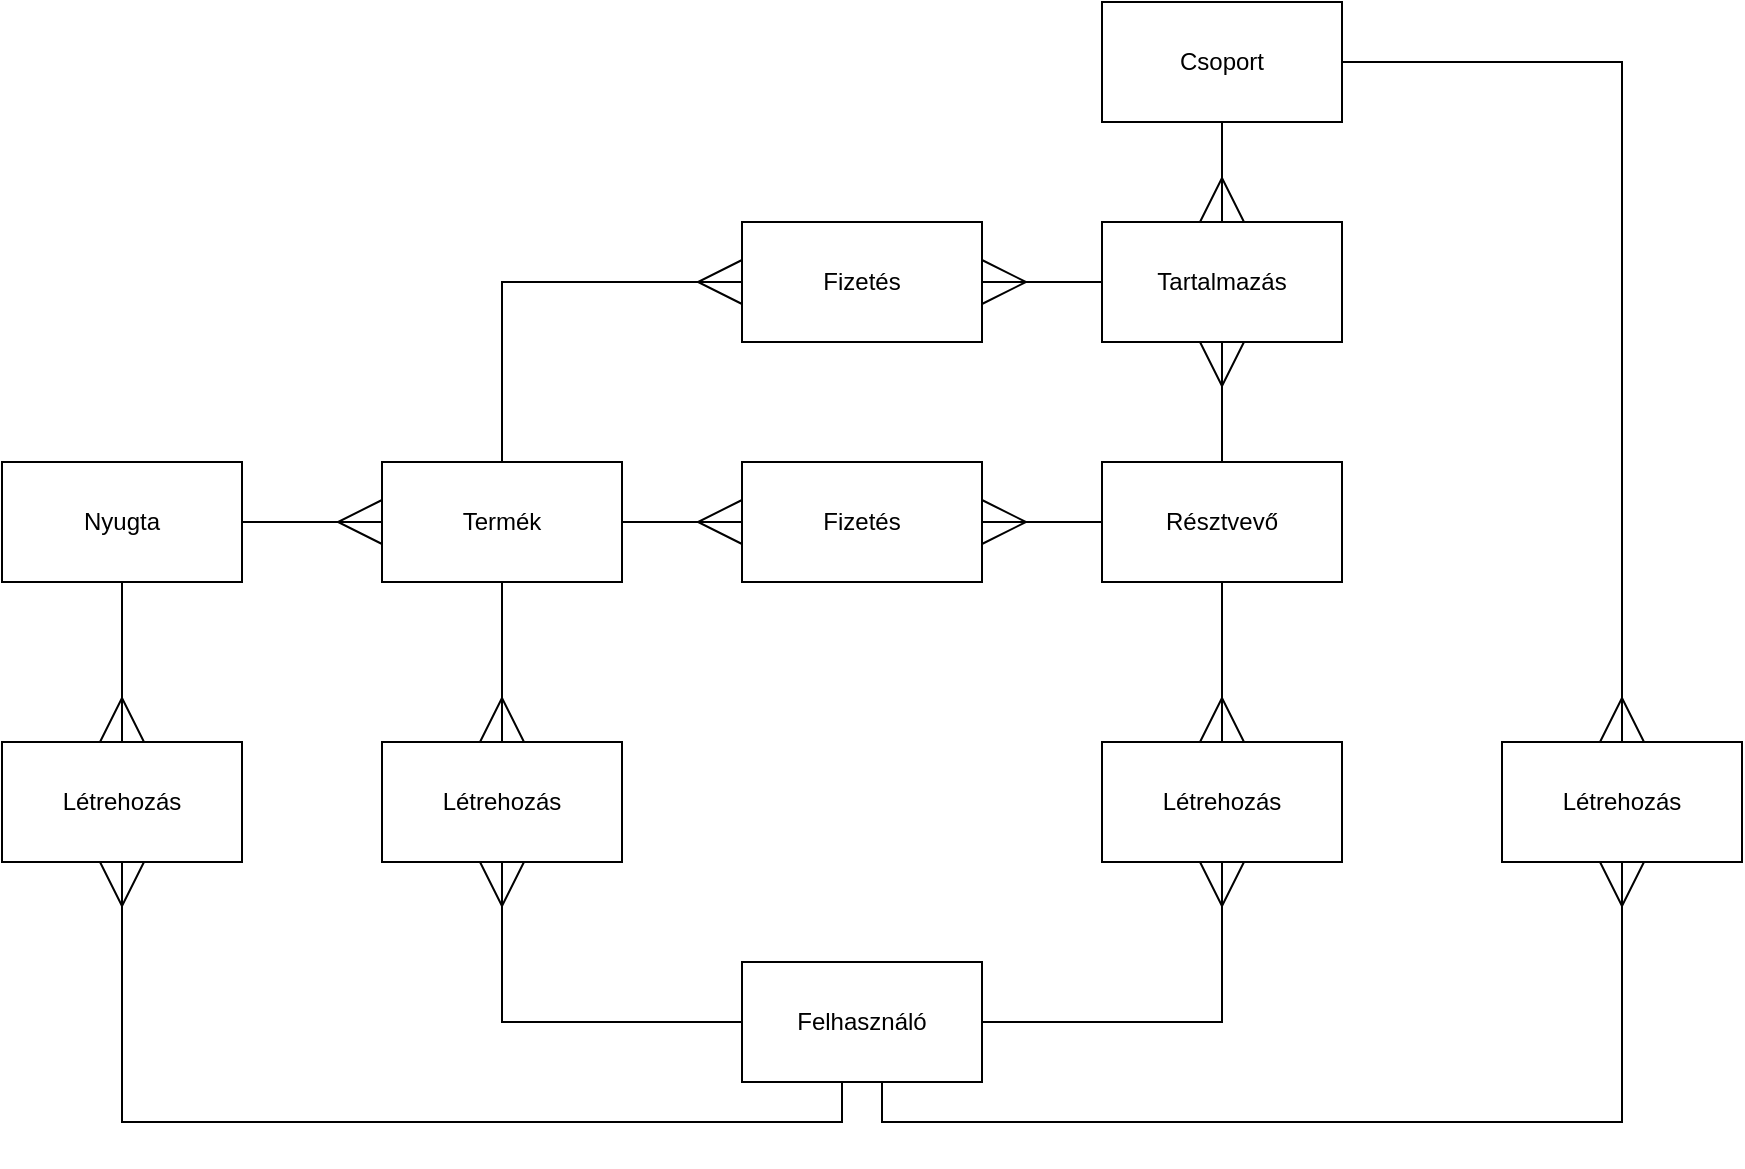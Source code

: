 <mxfile version="22.0.8" type="device">
  <diagram name="Page-1" id="povdurYDHIhIdnx2uhIW">
    <mxGraphModel dx="1500" dy="774" grid="1" gridSize="10" guides="1" tooltips="1" connect="1" arrows="1" fold="1" page="1" pageScale="1" pageWidth="1376" pageHeight="1154" math="0" shadow="0">
      <root>
        <mxCell id="0" />
        <mxCell id="1" parent="0" />
        <mxCell id="aZf64pv_RG9ENKC7T8Vw-1" value="Nyugta" style="rounded=0;whiteSpace=wrap;html=1;" vertex="1" parent="1">
          <mxGeometry x="210" y="290" width="120" height="60" as="geometry" />
        </mxCell>
        <mxCell id="aZf64pv_RG9ENKC7T8Vw-7" style="rounded=0;orthogonalLoop=1;jettySize=auto;html=1;endArrow=ERmany;endFill=0;endSize=20;" edge="1" parent="1" source="aZf64pv_RG9ENKC7T8Vw-2" target="aZf64pv_RG9ENKC7T8Vw-6">
          <mxGeometry relative="1" as="geometry" />
        </mxCell>
        <mxCell id="aZf64pv_RG9ENKC7T8Vw-2" value="Résztvevő" style="rounded=0;whiteSpace=wrap;html=1;" vertex="1" parent="1">
          <mxGeometry x="760" y="290" width="120" height="60" as="geometry" />
        </mxCell>
        <mxCell id="aZf64pv_RG9ENKC7T8Vw-3" value="Termék" style="rounded=0;whiteSpace=wrap;html=1;" vertex="1" parent="1">
          <mxGeometry x="400" y="290" width="120" height="60" as="geometry" />
        </mxCell>
        <mxCell id="aZf64pv_RG9ENKC7T8Vw-4" value="Csoport" style="rounded=0;whiteSpace=wrap;html=1;" vertex="1" parent="1">
          <mxGeometry x="760" y="60" width="120" height="60" as="geometry" />
        </mxCell>
        <mxCell id="aZf64pv_RG9ENKC7T8Vw-5" value="Felhasználó" style="rounded=0;whiteSpace=wrap;html=1;" vertex="1" parent="1">
          <mxGeometry x="580" y="540" width="120" height="60" as="geometry" />
        </mxCell>
        <mxCell id="aZf64pv_RG9ENKC7T8Vw-6" value="Tartalmazás" style="rounded=0;whiteSpace=wrap;html=1;" vertex="1" parent="1">
          <mxGeometry x="760" y="170" width="120" height="60" as="geometry" />
        </mxCell>
        <mxCell id="aZf64pv_RG9ENKC7T8Vw-8" style="rounded=0;orthogonalLoop=1;jettySize=auto;html=1;endArrow=ERmany;endFill=0;endSize=20;" edge="1" parent="1" source="aZf64pv_RG9ENKC7T8Vw-4" target="aZf64pv_RG9ENKC7T8Vw-6">
          <mxGeometry relative="1" as="geometry">
            <mxPoint x="812" y="90" as="sourcePoint" />
            <mxPoint x="828" y="210" as="targetPoint" />
          </mxGeometry>
        </mxCell>
        <mxCell id="aZf64pv_RG9ENKC7T8Vw-9" style="rounded=0;orthogonalLoop=1;jettySize=auto;html=1;endArrow=ERmany;endFill=0;endSize=20;" edge="1" parent="1" source="aZf64pv_RG9ENKC7T8Vw-1" target="aZf64pv_RG9ENKC7T8Vw-3">
          <mxGeometry relative="1" as="geometry">
            <mxPoint x="830" y="300" as="sourcePoint" />
            <mxPoint x="830" y="240" as="targetPoint" />
          </mxGeometry>
        </mxCell>
        <mxCell id="aZf64pv_RG9ENKC7T8Vw-10" value="Fizetés" style="rounded=0;whiteSpace=wrap;html=1;" vertex="1" parent="1">
          <mxGeometry x="580" y="290" width="120" height="60" as="geometry" />
        </mxCell>
        <mxCell id="aZf64pv_RG9ENKC7T8Vw-11" value="Fizetés" style="rounded=0;whiteSpace=wrap;html=1;" vertex="1" parent="1">
          <mxGeometry x="580" y="170" width="120" height="60" as="geometry" />
        </mxCell>
        <mxCell id="aZf64pv_RG9ENKC7T8Vw-12" style="rounded=0;orthogonalLoop=1;jettySize=auto;html=1;endArrow=ERmany;endFill=0;endSize=20;" edge="1" parent="1" source="aZf64pv_RG9ENKC7T8Vw-6" target="aZf64pv_RG9ENKC7T8Vw-11">
          <mxGeometry relative="1" as="geometry">
            <mxPoint x="320" y="330" as="sourcePoint" />
            <mxPoint x="430" y="330" as="targetPoint" />
          </mxGeometry>
        </mxCell>
        <mxCell id="aZf64pv_RG9ENKC7T8Vw-13" style="rounded=0;orthogonalLoop=1;jettySize=auto;html=1;endArrow=ERmany;endFill=0;endSize=20;edgeStyle=orthogonalEdgeStyle;entryX=0;entryY=0.5;entryDx=0;entryDy=0;exitX=0.5;exitY=0;exitDx=0;exitDy=0;" edge="1" parent="1" source="aZf64pv_RG9ENKC7T8Vw-3" target="aZf64pv_RG9ENKC7T8Vw-11">
          <mxGeometry relative="1" as="geometry">
            <mxPoint x="410" y="270" as="sourcePoint" />
            <mxPoint x="510" y="180" as="targetPoint" />
          </mxGeometry>
        </mxCell>
        <mxCell id="aZf64pv_RG9ENKC7T8Vw-14" style="rounded=0;orthogonalLoop=1;jettySize=auto;html=1;endArrow=ERmany;endFill=0;endSize=20;" edge="1" parent="1" source="aZf64pv_RG9ENKC7T8Vw-2" target="aZf64pv_RG9ENKC7T8Vw-10">
          <mxGeometry relative="1" as="geometry">
            <mxPoint x="340" y="350" as="sourcePoint" />
            <mxPoint x="450" y="350" as="targetPoint" />
          </mxGeometry>
        </mxCell>
        <mxCell id="aZf64pv_RG9ENKC7T8Vw-15" style="rounded=0;orthogonalLoop=1;jettySize=auto;html=1;endArrow=ERmany;endFill=0;endSize=20;" edge="1" parent="1" source="aZf64pv_RG9ENKC7T8Vw-3" target="aZf64pv_RG9ENKC7T8Vw-10">
          <mxGeometry relative="1" as="geometry">
            <mxPoint x="350" y="360" as="sourcePoint" />
            <mxPoint x="460" y="360" as="targetPoint" />
          </mxGeometry>
        </mxCell>
        <mxCell id="aZf64pv_RG9ENKC7T8Vw-16" value="Létrehozás" style="rounded=0;whiteSpace=wrap;html=1;" vertex="1" parent="1">
          <mxGeometry x="210" y="430" width="120" height="60" as="geometry" />
        </mxCell>
        <mxCell id="aZf64pv_RG9ENKC7T8Vw-17" value="Létrehozás" style="rounded=0;whiteSpace=wrap;html=1;" vertex="1" parent="1">
          <mxGeometry x="400" y="430" width="120" height="60" as="geometry" />
        </mxCell>
        <mxCell id="aZf64pv_RG9ENKC7T8Vw-18" value="Létrehozás" style="rounded=0;whiteSpace=wrap;html=1;" vertex="1" parent="1">
          <mxGeometry x="760" y="430" width="120" height="60" as="geometry" />
        </mxCell>
        <mxCell id="aZf64pv_RG9ENKC7T8Vw-19" value="Létrehozás" style="rounded=0;whiteSpace=wrap;html=1;" vertex="1" parent="1">
          <mxGeometry x="960" y="430" width="120" height="60" as="geometry" />
        </mxCell>
        <mxCell id="aZf64pv_RG9ENKC7T8Vw-20" style="rounded=0;orthogonalLoop=1;jettySize=auto;html=1;endArrow=ERmany;endFill=0;endSize=20;edgeStyle=orthogonalEdgeStyle;" edge="1" parent="1" source="aZf64pv_RG9ENKC7T8Vw-1" target="aZf64pv_RG9ENKC7T8Vw-16">
          <mxGeometry relative="1" as="geometry">
            <mxPoint x="470" y="300" as="sourcePoint" />
            <mxPoint x="590" y="210" as="targetPoint" />
          </mxGeometry>
        </mxCell>
        <mxCell id="aZf64pv_RG9ENKC7T8Vw-21" style="rounded=0;orthogonalLoop=1;jettySize=auto;html=1;endArrow=ERmany;endFill=0;endSize=20;edgeStyle=orthogonalEdgeStyle;" edge="1" parent="1" source="aZf64pv_RG9ENKC7T8Vw-2" target="aZf64pv_RG9ENKC7T8Vw-18">
          <mxGeometry relative="1" as="geometry">
            <mxPoint x="480" y="310" as="sourcePoint" />
            <mxPoint x="600" y="220" as="targetPoint" />
          </mxGeometry>
        </mxCell>
        <mxCell id="aZf64pv_RG9ENKC7T8Vw-22" style="rounded=0;orthogonalLoop=1;jettySize=auto;html=1;endArrow=ERmany;endFill=0;endSize=20;edgeStyle=orthogonalEdgeStyle;" edge="1" parent="1" source="aZf64pv_RG9ENKC7T8Vw-3" target="aZf64pv_RG9ENKC7T8Vw-17">
          <mxGeometry relative="1" as="geometry">
            <mxPoint x="490" y="320" as="sourcePoint" />
            <mxPoint x="610" y="230" as="targetPoint" />
          </mxGeometry>
        </mxCell>
        <mxCell id="aZf64pv_RG9ENKC7T8Vw-23" style="rounded=0;orthogonalLoop=1;jettySize=auto;html=1;endArrow=none;endFill=0;endSize=20;edgeStyle=orthogonalEdgeStyle;startSize=20;startArrow=ERmany;startFill=0;" edge="1" parent="1" source="aZf64pv_RG9ENKC7T8Vw-19" target="aZf64pv_RG9ENKC7T8Vw-4">
          <mxGeometry relative="1" as="geometry">
            <mxPoint x="500" y="330" as="sourcePoint" />
            <mxPoint x="940" y="100" as="targetPoint" />
            <Array as="points">
              <mxPoint x="1020" y="90" />
            </Array>
          </mxGeometry>
        </mxCell>
        <mxCell id="aZf64pv_RG9ENKC7T8Vw-24" style="rounded=0;orthogonalLoop=1;jettySize=auto;html=1;endArrow=ERmany;endFill=0;endSize=20;edgeStyle=orthogonalEdgeStyle;" edge="1" parent="1" source="aZf64pv_RG9ENKC7T8Vw-5" target="aZf64pv_RG9ENKC7T8Vw-16">
          <mxGeometry relative="1" as="geometry">
            <mxPoint x="510" y="340" as="sourcePoint" />
            <mxPoint x="630" y="250" as="targetPoint" />
            <Array as="points">
              <mxPoint x="630" y="620" />
              <mxPoint x="270" y="620" />
            </Array>
          </mxGeometry>
        </mxCell>
        <mxCell id="aZf64pv_RG9ENKC7T8Vw-25" style="rounded=0;orthogonalLoop=1;jettySize=auto;html=1;endArrow=ERmany;endFill=0;endSize=20;edgeStyle=orthogonalEdgeStyle;" edge="1" parent="1" source="aZf64pv_RG9ENKC7T8Vw-5" target="aZf64pv_RG9ENKC7T8Vw-17">
          <mxGeometry relative="1" as="geometry">
            <mxPoint x="520" y="350" as="sourcePoint" />
            <mxPoint x="640" y="260" as="targetPoint" />
          </mxGeometry>
        </mxCell>
        <mxCell id="aZf64pv_RG9ENKC7T8Vw-26" style="rounded=0;orthogonalLoop=1;jettySize=auto;html=1;endArrow=ERmany;endFill=0;endSize=20;edgeStyle=orthogonalEdgeStyle;" edge="1" parent="1" source="aZf64pv_RG9ENKC7T8Vw-5" target="aZf64pv_RG9ENKC7T8Vw-19">
          <mxGeometry relative="1" as="geometry">
            <mxPoint x="530" y="360" as="sourcePoint" />
            <mxPoint x="650" y="270" as="targetPoint" />
            <Array as="points">
              <mxPoint x="650" y="620" />
              <mxPoint x="1020" y="620" />
            </Array>
          </mxGeometry>
        </mxCell>
        <mxCell id="aZf64pv_RG9ENKC7T8Vw-27" style="rounded=0;orthogonalLoop=1;jettySize=auto;html=1;endArrow=ERmany;endFill=0;endSize=20;edgeStyle=orthogonalEdgeStyle;" edge="1" parent="1" source="aZf64pv_RG9ENKC7T8Vw-5" target="aZf64pv_RG9ENKC7T8Vw-18">
          <mxGeometry relative="1" as="geometry">
            <mxPoint x="540" y="370" as="sourcePoint" />
            <mxPoint x="660" y="280" as="targetPoint" />
          </mxGeometry>
        </mxCell>
      </root>
    </mxGraphModel>
  </diagram>
</mxfile>
